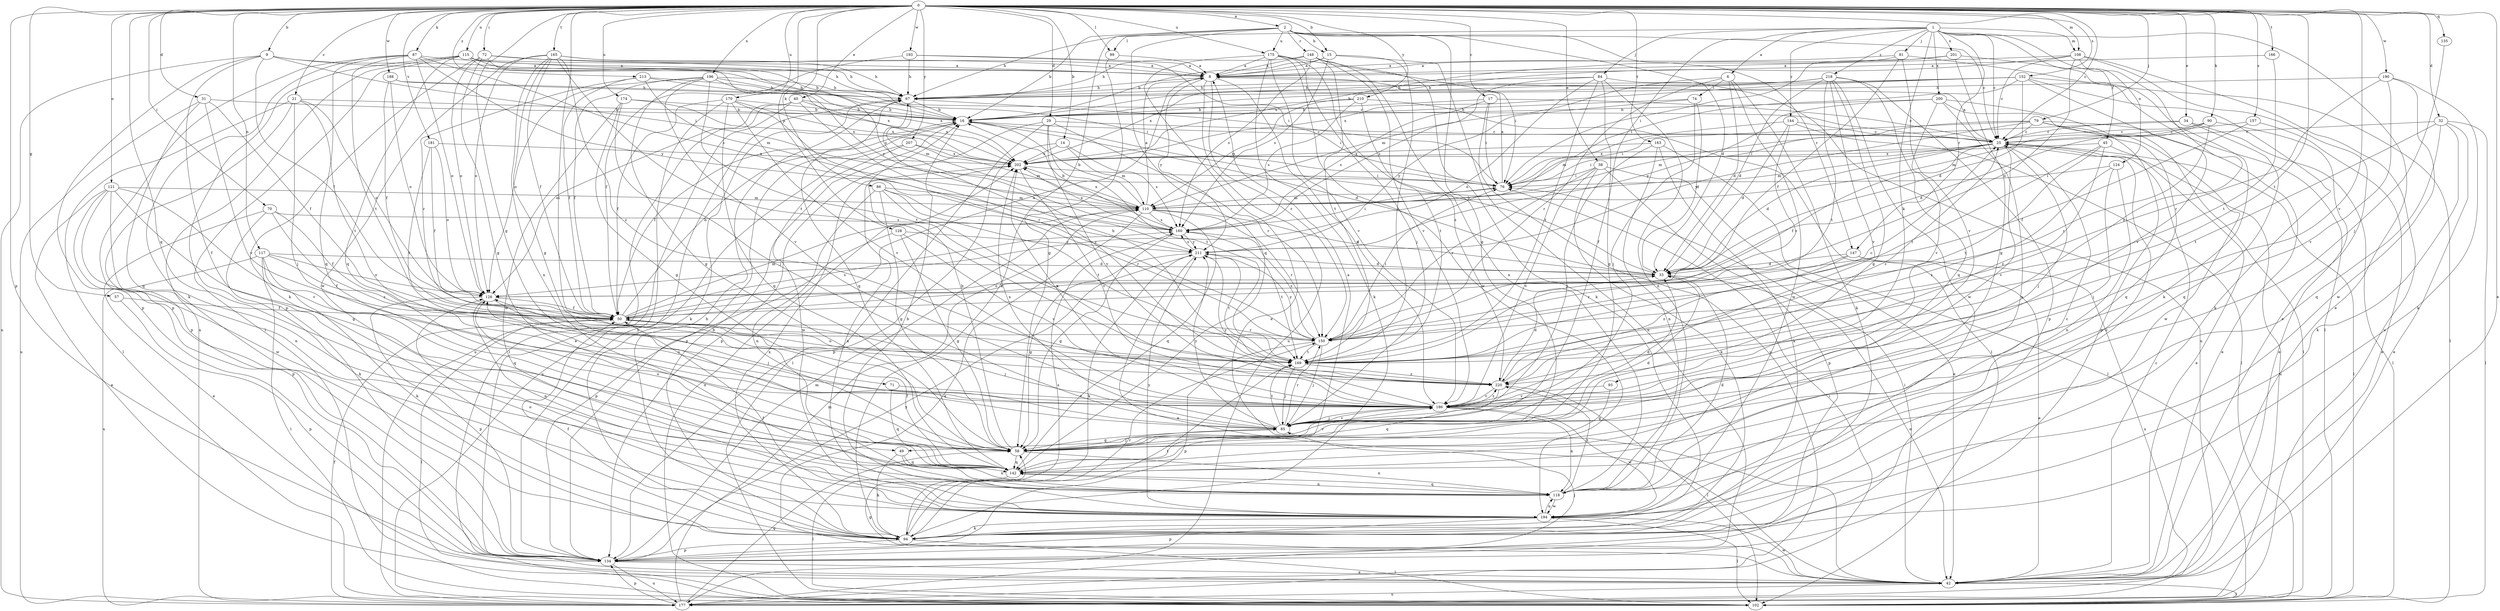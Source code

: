 strict digraph  {
0;
1;
2;
6;
8;
9;
14;
15;
16;
17;
21;
25;
29;
31;
32;
33;
34;
38;
40;
42;
45;
49;
50;
57;
58;
67;
70;
71;
72;
74;
76;
79;
81;
84;
85;
86;
87;
90;
93;
94;
99;
102;
108;
110;
115;
117;
118;
121;
124;
126;
128;
134;
135;
142;
144;
147;
148;
150;
152;
157;
160;
163;
165;
166;
169;
170;
174;
175;
177;
181;
186;
188;
190;
193;
194;
196;
200;
201;
202;
207;
210;
211;
213;
218;
220;
0 -> 2  [label=a];
0 -> 9  [label=b];
0 -> 14  [label=b];
0 -> 15  [label=b];
0 -> 17  [label=c];
0 -> 21  [label=c];
0 -> 25  [label=c];
0 -> 29  [label=d];
0 -> 31  [label=d];
0 -> 32  [label=d];
0 -> 34  [label=e];
0 -> 38  [label=e];
0 -> 40  [label=e];
0 -> 42  [label=e];
0 -> 57  [label=g];
0 -> 58  [label=g];
0 -> 70  [label=i];
0 -> 71  [label=i];
0 -> 72  [label=i];
0 -> 79  [label=j];
0 -> 86  [label=k];
0 -> 87  [label=k];
0 -> 90  [label=k];
0 -> 99  [label=l];
0 -> 108  [label=m];
0 -> 115  [label=n];
0 -> 117  [label=n];
0 -> 121  [label=o];
0 -> 128  [label=p];
0 -> 134  [label=p];
0 -> 135  [label=q];
0 -> 142  [label=q];
0 -> 152  [label=s];
0 -> 157  [label=s];
0 -> 163  [label=t];
0 -> 165  [label=t];
0 -> 166  [label=t];
0 -> 169  [label=t];
0 -> 170  [label=u];
0 -> 174  [label=u];
0 -> 175  [label=u];
0 -> 181  [label=v];
0 -> 186  [label=v];
0 -> 188  [label=w];
0 -> 190  [label=w];
0 -> 193  [label=w];
0 -> 196  [label=x];
0 -> 207  [label=y];
0 -> 210  [label=y];
0 -> 213  [label=z];
1 -> 6  [label=a];
1 -> 25  [label=c];
1 -> 42  [label=e];
1 -> 45  [label=f];
1 -> 49  [label=f];
1 -> 67  [label=h];
1 -> 81  [label=j];
1 -> 84  [label=j];
1 -> 93  [label=k];
1 -> 108  [label=m];
1 -> 124  [label=o];
1 -> 144  [label=r];
1 -> 147  [label=r];
1 -> 200  [label=x];
1 -> 201  [label=x];
1 -> 218  [label=z];
2 -> 15  [label=b];
2 -> 16  [label=b];
2 -> 25  [label=c];
2 -> 33  [label=d];
2 -> 58  [label=g];
2 -> 94  [label=k];
2 -> 99  [label=l];
2 -> 142  [label=q];
2 -> 147  [label=r];
2 -> 148  [label=r];
2 -> 175  [label=u];
6 -> 33  [label=d];
6 -> 74  [label=i];
6 -> 94  [label=k];
6 -> 110  [label=m];
6 -> 150  [label=r];
6 -> 194  [label=w];
8 -> 67  [label=h];
8 -> 150  [label=r];
8 -> 177  [label=u];
8 -> 186  [label=v];
8 -> 211  [label=y];
9 -> 8  [label=a];
9 -> 16  [label=b];
9 -> 49  [label=f];
9 -> 50  [label=f];
9 -> 76  [label=i];
9 -> 134  [label=p];
9 -> 177  [label=u];
14 -> 110  [label=m];
14 -> 134  [label=p];
14 -> 160  [label=s];
14 -> 202  [label=x];
15 -> 8  [label=a];
15 -> 16  [label=b];
15 -> 160  [label=s];
15 -> 169  [label=t];
15 -> 177  [label=u];
16 -> 25  [label=c];
16 -> 33  [label=d];
16 -> 50  [label=f];
16 -> 134  [label=p];
17 -> 16  [label=b];
17 -> 25  [label=c];
17 -> 76  [label=i];
17 -> 160  [label=s];
17 -> 177  [label=u];
21 -> 16  [label=b];
21 -> 85  [label=j];
21 -> 102  [label=l];
21 -> 126  [label=o];
21 -> 134  [label=p];
21 -> 169  [label=t];
25 -> 8  [label=a];
25 -> 33  [label=d];
25 -> 50  [label=f];
25 -> 76  [label=i];
25 -> 85  [label=j];
25 -> 102  [label=l];
25 -> 110  [label=m];
25 -> 177  [label=u];
25 -> 186  [label=v];
25 -> 202  [label=x];
29 -> 25  [label=c];
29 -> 102  [label=l];
29 -> 134  [label=p];
29 -> 150  [label=r];
29 -> 169  [label=t];
29 -> 186  [label=v];
31 -> 16  [label=b];
31 -> 50  [label=f];
31 -> 142  [label=q];
31 -> 177  [label=u];
31 -> 186  [label=v];
32 -> 25  [label=c];
32 -> 42  [label=e];
32 -> 94  [label=k];
32 -> 102  [label=l];
32 -> 142  [label=q];
32 -> 169  [label=t];
33 -> 16  [label=b];
33 -> 42  [label=e];
33 -> 126  [label=o];
34 -> 25  [label=c];
34 -> 76  [label=i];
34 -> 102  [label=l];
34 -> 142  [label=q];
38 -> 42  [label=e];
38 -> 76  [label=i];
38 -> 94  [label=k];
38 -> 134  [label=p];
38 -> 150  [label=r];
38 -> 186  [label=v];
40 -> 16  [label=b];
40 -> 102  [label=l];
40 -> 126  [label=o];
40 -> 177  [label=u];
40 -> 202  [label=x];
40 -> 220  [label=z];
42 -> 25  [label=c];
42 -> 58  [label=g];
42 -> 76  [label=i];
42 -> 102  [label=l];
42 -> 177  [label=u];
42 -> 194  [label=w];
45 -> 42  [label=e];
45 -> 150  [label=r];
45 -> 169  [label=t];
45 -> 202  [label=x];
45 -> 220  [label=z];
49 -> 94  [label=k];
49 -> 118  [label=n];
49 -> 142  [label=q];
50 -> 8  [label=a];
50 -> 16  [label=b];
50 -> 85  [label=j];
50 -> 102  [label=l];
50 -> 110  [label=m];
50 -> 150  [label=r];
50 -> 160  [label=s];
57 -> 50  [label=f];
57 -> 134  [label=p];
58 -> 16  [label=b];
58 -> 33  [label=d];
58 -> 85  [label=j];
58 -> 118  [label=n];
58 -> 126  [label=o];
58 -> 142  [label=q];
58 -> 186  [label=v];
67 -> 16  [label=b];
67 -> 76  [label=i];
67 -> 94  [label=k];
67 -> 110  [label=m];
67 -> 142  [label=q];
70 -> 42  [label=e];
70 -> 50  [label=f];
70 -> 94  [label=k];
70 -> 160  [label=s];
70 -> 220  [label=z];
71 -> 142  [label=q];
71 -> 186  [label=v];
72 -> 8  [label=a];
72 -> 58  [label=g];
72 -> 67  [label=h];
72 -> 94  [label=k];
72 -> 126  [label=o];
72 -> 211  [label=y];
74 -> 16  [label=b];
74 -> 33  [label=d];
74 -> 85  [label=j];
74 -> 211  [label=y];
76 -> 8  [label=a];
76 -> 110  [label=m];
79 -> 25  [label=c];
79 -> 42  [label=e];
79 -> 76  [label=i];
79 -> 110  [label=m];
79 -> 142  [label=q];
79 -> 194  [label=w];
79 -> 211  [label=y];
81 -> 8  [label=a];
81 -> 50  [label=f];
81 -> 102  [label=l];
81 -> 186  [label=v];
81 -> 202  [label=x];
84 -> 58  [label=g];
84 -> 67  [label=h];
84 -> 118  [label=n];
84 -> 126  [label=o];
84 -> 160  [label=s];
84 -> 169  [label=t];
84 -> 177  [label=u];
85 -> 33  [label=d];
85 -> 58  [label=g];
85 -> 150  [label=r];
85 -> 169  [label=t];
85 -> 186  [label=v];
85 -> 202  [label=x];
85 -> 211  [label=y];
86 -> 58  [label=g];
86 -> 110  [label=m];
86 -> 118  [label=n];
86 -> 150  [label=r];
86 -> 169  [label=t];
86 -> 220  [label=z];
87 -> 8  [label=a];
87 -> 94  [label=k];
87 -> 126  [label=o];
87 -> 134  [label=p];
87 -> 142  [label=q];
87 -> 160  [label=s];
87 -> 169  [label=t];
87 -> 211  [label=y];
90 -> 25  [label=c];
90 -> 33  [label=d];
90 -> 42  [label=e];
90 -> 110  [label=m];
90 -> 150  [label=r];
93 -> 58  [label=g];
93 -> 186  [label=v];
94 -> 16  [label=b];
94 -> 50  [label=f];
94 -> 67  [label=h];
94 -> 102  [label=l];
94 -> 134  [label=p];
94 -> 150  [label=r];
94 -> 160  [label=s];
94 -> 169  [label=t];
94 -> 202  [label=x];
99 -> 8  [label=a];
99 -> 58  [label=g];
102 -> 202  [label=x];
108 -> 8  [label=a];
108 -> 16  [label=b];
108 -> 25  [label=c];
108 -> 42  [label=e];
108 -> 126  [label=o];
108 -> 177  [label=u];
108 -> 220  [label=z];
110 -> 8  [label=a];
110 -> 16  [label=b];
110 -> 33  [label=d];
110 -> 42  [label=e];
110 -> 142  [label=q];
110 -> 150  [label=r];
110 -> 160  [label=s];
110 -> 202  [label=x];
115 -> 8  [label=a];
115 -> 16  [label=b];
115 -> 67  [label=h];
115 -> 102  [label=l];
115 -> 134  [label=p];
115 -> 142  [label=q];
115 -> 160  [label=s];
115 -> 177  [label=u];
117 -> 33  [label=d];
117 -> 50  [label=f];
117 -> 94  [label=k];
117 -> 102  [label=l];
117 -> 126  [label=o];
117 -> 142  [label=q];
117 -> 177  [label=u];
118 -> 25  [label=c];
118 -> 33  [label=d];
118 -> 142  [label=q];
118 -> 194  [label=w];
118 -> 220  [label=z];
121 -> 42  [label=e];
121 -> 58  [label=g];
121 -> 110  [label=m];
121 -> 118  [label=n];
121 -> 134  [label=p];
121 -> 186  [label=v];
121 -> 194  [label=w];
124 -> 76  [label=i];
124 -> 85  [label=j];
124 -> 118  [label=n];
124 -> 220  [label=z];
126 -> 50  [label=f];
126 -> 85  [label=j];
126 -> 118  [label=n];
126 -> 134  [label=p];
128 -> 58  [label=g];
128 -> 134  [label=p];
128 -> 186  [label=v];
128 -> 211  [label=y];
134 -> 42  [label=e];
134 -> 67  [label=h];
134 -> 85  [label=j];
134 -> 110  [label=m];
134 -> 177  [label=u];
134 -> 211  [label=y];
135 -> 85  [label=j];
142 -> 8  [label=a];
142 -> 50  [label=f];
142 -> 102  [label=l];
142 -> 118  [label=n];
144 -> 25  [label=c];
144 -> 33  [label=d];
144 -> 102  [label=l];
144 -> 110  [label=m];
144 -> 150  [label=r];
147 -> 33  [label=d];
147 -> 42  [label=e];
147 -> 150  [label=r];
147 -> 177  [label=u];
147 -> 220  [label=z];
148 -> 8  [label=a];
148 -> 67  [label=h];
148 -> 94  [label=k];
148 -> 118  [label=n];
148 -> 160  [label=s];
148 -> 169  [label=t];
148 -> 186  [label=v];
150 -> 76  [label=i];
150 -> 85  [label=j];
150 -> 134  [label=p];
150 -> 160  [label=s];
150 -> 169  [label=t];
150 -> 211  [label=y];
152 -> 16  [label=b];
152 -> 33  [label=d];
152 -> 67  [label=h];
152 -> 76  [label=i];
152 -> 94  [label=k];
152 -> 102  [label=l];
152 -> 186  [label=v];
152 -> 202  [label=x];
157 -> 25  [label=c];
157 -> 42  [label=e];
157 -> 50  [label=f];
160 -> 16  [label=b];
160 -> 58  [label=g];
160 -> 76  [label=i];
160 -> 169  [label=t];
160 -> 202  [label=x];
160 -> 211  [label=y];
163 -> 85  [label=j];
163 -> 94  [label=k];
163 -> 102  [label=l];
163 -> 118  [label=n];
163 -> 202  [label=x];
165 -> 8  [label=a];
165 -> 50  [label=f];
165 -> 58  [label=g];
165 -> 67  [label=h];
165 -> 118  [label=n];
165 -> 126  [label=o];
165 -> 169  [label=t];
165 -> 194  [label=w];
165 -> 220  [label=z];
166 -> 8  [label=a];
166 -> 169  [label=t];
169 -> 25  [label=c];
169 -> 67  [label=h];
169 -> 85  [label=j];
169 -> 220  [label=z];
170 -> 16  [label=b];
170 -> 42  [label=e];
170 -> 50  [label=f];
170 -> 142  [label=q];
170 -> 150  [label=r];
170 -> 186  [label=v];
170 -> 202  [label=x];
174 -> 16  [label=b];
174 -> 58  [label=g];
174 -> 85  [label=j];
174 -> 194  [label=w];
174 -> 202  [label=x];
175 -> 8  [label=a];
175 -> 42  [label=e];
175 -> 76  [label=i];
175 -> 85  [label=j];
175 -> 94  [label=k];
175 -> 186  [label=v];
175 -> 194  [label=w];
175 -> 220  [label=z];
177 -> 50  [label=f];
177 -> 58  [label=g];
177 -> 76  [label=i];
177 -> 110  [label=m];
177 -> 134  [label=p];
181 -> 50  [label=f];
181 -> 126  [label=o];
181 -> 169  [label=t];
181 -> 202  [label=x];
186 -> 85  [label=j];
186 -> 118  [label=n];
186 -> 126  [label=o];
186 -> 194  [label=w];
186 -> 202  [label=x];
186 -> 211  [label=y];
186 -> 220  [label=z];
188 -> 50  [label=f];
188 -> 67  [label=h];
188 -> 126  [label=o];
188 -> 202  [label=x];
190 -> 67  [label=h];
190 -> 94  [label=k];
190 -> 150  [label=r];
190 -> 186  [label=v];
190 -> 194  [label=w];
193 -> 8  [label=a];
193 -> 50  [label=f];
193 -> 67  [label=h];
193 -> 76  [label=i];
194 -> 16  [label=b];
194 -> 25  [label=c];
194 -> 50  [label=f];
194 -> 94  [label=k];
194 -> 102  [label=l];
194 -> 118  [label=n];
194 -> 126  [label=o];
194 -> 134  [label=p];
194 -> 202  [label=x];
194 -> 211  [label=y];
196 -> 25  [label=c];
196 -> 50  [label=f];
196 -> 58  [label=g];
196 -> 67  [label=h];
196 -> 76  [label=i];
196 -> 126  [label=o];
196 -> 169  [label=t];
196 -> 186  [label=v];
200 -> 16  [label=b];
200 -> 102  [label=l];
200 -> 118  [label=n];
200 -> 134  [label=p];
200 -> 186  [label=v];
200 -> 211  [label=y];
201 -> 8  [label=a];
201 -> 58  [label=g];
201 -> 76  [label=i];
201 -> 94  [label=k];
202 -> 76  [label=i];
202 -> 186  [label=v];
207 -> 110  [label=m];
207 -> 177  [label=u];
207 -> 194  [label=w];
207 -> 202  [label=x];
210 -> 16  [label=b];
210 -> 102  [label=l];
210 -> 110  [label=m];
210 -> 160  [label=s];
210 -> 169  [label=t];
211 -> 33  [label=d];
211 -> 42  [label=e];
211 -> 58  [label=g];
211 -> 94  [label=k];
211 -> 160  [label=s];
211 -> 169  [label=t];
213 -> 50  [label=f];
213 -> 67  [label=h];
213 -> 110  [label=m];
213 -> 150  [label=r];
213 -> 202  [label=x];
218 -> 33  [label=d];
218 -> 58  [label=g];
218 -> 67  [label=h];
218 -> 134  [label=p];
218 -> 142  [label=q];
218 -> 169  [label=t];
218 -> 186  [label=v];
218 -> 194  [label=w];
218 -> 202  [label=x];
220 -> 25  [label=c];
220 -> 33  [label=d];
220 -> 102  [label=l];
220 -> 126  [label=o];
220 -> 142  [label=q];
220 -> 186  [label=v];
}
